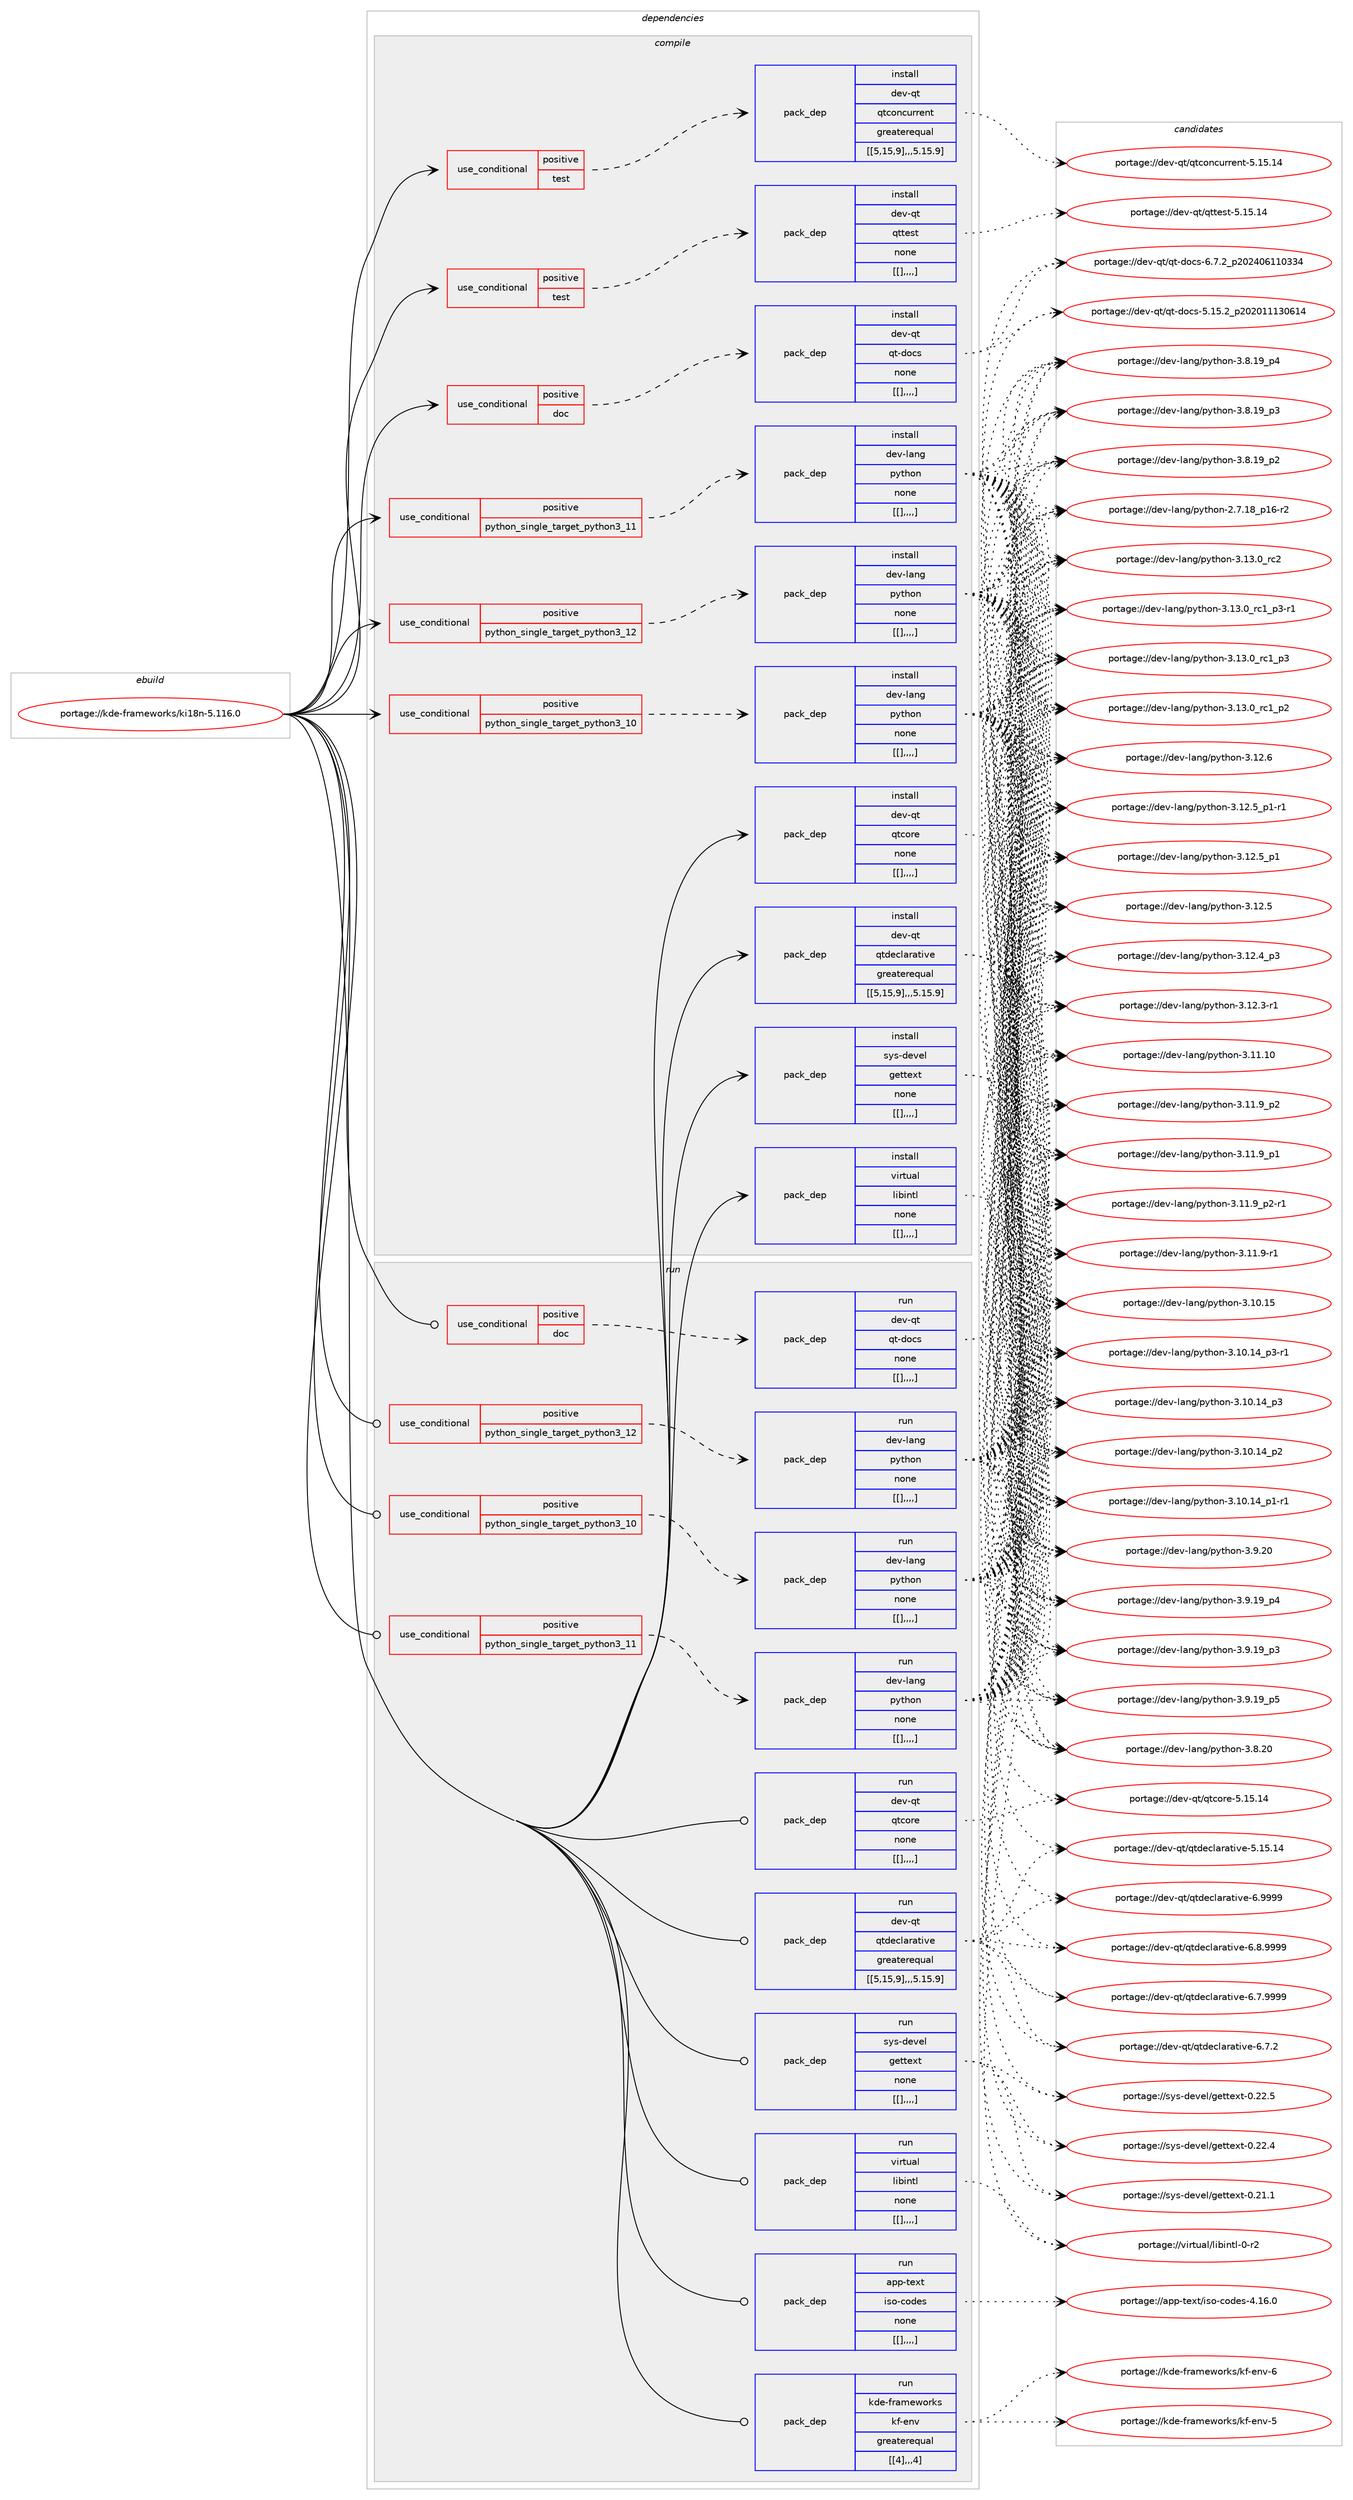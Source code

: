 digraph prolog {

# *************
# Graph options
# *************

newrank=true;
concentrate=true;
compound=true;
graph [rankdir=LR,fontname=Helvetica,fontsize=10,ranksep=1.5];#, ranksep=2.5, nodesep=0.2];
edge  [arrowhead=vee];
node  [fontname=Helvetica,fontsize=10];

# **********
# The ebuild
# **********

subgraph cluster_leftcol {
color=gray;
label=<<i>ebuild</i>>;
id [label="portage://kde-frameworks/ki18n-5.116.0", color=red, width=4, href="../kde-frameworks/ki18n-5.116.0.svg"];
}

# ****************
# The dependencies
# ****************

subgraph cluster_midcol {
color=gray;
label=<<i>dependencies</i>>;
subgraph cluster_compile {
fillcolor="#eeeeee";
style=filled;
label=<<i>compile</i>>;
subgraph cond70232 {
dependency274292 [label=<<TABLE BORDER="0" CELLBORDER="1" CELLSPACING="0" CELLPADDING="4"><TR><TD ROWSPAN="3" CELLPADDING="10">use_conditional</TD></TR><TR><TD>positive</TD></TR><TR><TD>doc</TD></TR></TABLE>>, shape=none, color=red];
subgraph pack201944 {
dependency274293 [label=<<TABLE BORDER="0" CELLBORDER="1" CELLSPACING="0" CELLPADDING="4" WIDTH="220"><TR><TD ROWSPAN="6" CELLPADDING="30">pack_dep</TD></TR><TR><TD WIDTH="110">install</TD></TR><TR><TD>dev-qt</TD></TR><TR><TD>qt-docs</TD></TR><TR><TD>none</TD></TR><TR><TD>[[],,,,]</TD></TR></TABLE>>, shape=none, color=blue];
}
dependency274292:e -> dependency274293:w [weight=20,style="dashed",arrowhead="vee"];
}
id:e -> dependency274292:w [weight=20,style="solid",arrowhead="vee"];
subgraph cond70233 {
dependency274294 [label=<<TABLE BORDER="0" CELLBORDER="1" CELLSPACING="0" CELLPADDING="4"><TR><TD ROWSPAN="3" CELLPADDING="10">use_conditional</TD></TR><TR><TD>positive</TD></TR><TR><TD>python_single_target_python3_10</TD></TR></TABLE>>, shape=none, color=red];
subgraph pack201945 {
dependency274295 [label=<<TABLE BORDER="0" CELLBORDER="1" CELLSPACING="0" CELLPADDING="4" WIDTH="220"><TR><TD ROWSPAN="6" CELLPADDING="30">pack_dep</TD></TR><TR><TD WIDTH="110">install</TD></TR><TR><TD>dev-lang</TD></TR><TR><TD>python</TD></TR><TR><TD>none</TD></TR><TR><TD>[[],,,,]</TD></TR></TABLE>>, shape=none, color=blue];
}
dependency274294:e -> dependency274295:w [weight=20,style="dashed",arrowhead="vee"];
}
id:e -> dependency274294:w [weight=20,style="solid",arrowhead="vee"];
subgraph cond70234 {
dependency274296 [label=<<TABLE BORDER="0" CELLBORDER="1" CELLSPACING="0" CELLPADDING="4"><TR><TD ROWSPAN="3" CELLPADDING="10">use_conditional</TD></TR><TR><TD>positive</TD></TR><TR><TD>python_single_target_python3_11</TD></TR></TABLE>>, shape=none, color=red];
subgraph pack201946 {
dependency274297 [label=<<TABLE BORDER="0" CELLBORDER="1" CELLSPACING="0" CELLPADDING="4" WIDTH="220"><TR><TD ROWSPAN="6" CELLPADDING="30">pack_dep</TD></TR><TR><TD WIDTH="110">install</TD></TR><TR><TD>dev-lang</TD></TR><TR><TD>python</TD></TR><TR><TD>none</TD></TR><TR><TD>[[],,,,]</TD></TR></TABLE>>, shape=none, color=blue];
}
dependency274296:e -> dependency274297:w [weight=20,style="dashed",arrowhead="vee"];
}
id:e -> dependency274296:w [weight=20,style="solid",arrowhead="vee"];
subgraph cond70235 {
dependency274298 [label=<<TABLE BORDER="0" CELLBORDER="1" CELLSPACING="0" CELLPADDING="4"><TR><TD ROWSPAN="3" CELLPADDING="10">use_conditional</TD></TR><TR><TD>positive</TD></TR><TR><TD>python_single_target_python3_12</TD></TR></TABLE>>, shape=none, color=red];
subgraph pack201947 {
dependency274299 [label=<<TABLE BORDER="0" CELLBORDER="1" CELLSPACING="0" CELLPADDING="4" WIDTH="220"><TR><TD ROWSPAN="6" CELLPADDING="30">pack_dep</TD></TR><TR><TD WIDTH="110">install</TD></TR><TR><TD>dev-lang</TD></TR><TR><TD>python</TD></TR><TR><TD>none</TD></TR><TR><TD>[[],,,,]</TD></TR></TABLE>>, shape=none, color=blue];
}
dependency274298:e -> dependency274299:w [weight=20,style="dashed",arrowhead="vee"];
}
id:e -> dependency274298:w [weight=20,style="solid",arrowhead="vee"];
subgraph cond70236 {
dependency274300 [label=<<TABLE BORDER="0" CELLBORDER="1" CELLSPACING="0" CELLPADDING="4"><TR><TD ROWSPAN="3" CELLPADDING="10">use_conditional</TD></TR><TR><TD>positive</TD></TR><TR><TD>test</TD></TR></TABLE>>, shape=none, color=red];
subgraph pack201948 {
dependency274301 [label=<<TABLE BORDER="0" CELLBORDER="1" CELLSPACING="0" CELLPADDING="4" WIDTH="220"><TR><TD ROWSPAN="6" CELLPADDING="30">pack_dep</TD></TR><TR><TD WIDTH="110">install</TD></TR><TR><TD>dev-qt</TD></TR><TR><TD>qtconcurrent</TD></TR><TR><TD>greaterequal</TD></TR><TR><TD>[[5,15,9],,,5.15.9]</TD></TR></TABLE>>, shape=none, color=blue];
}
dependency274300:e -> dependency274301:w [weight=20,style="dashed",arrowhead="vee"];
}
id:e -> dependency274300:w [weight=20,style="solid",arrowhead="vee"];
subgraph cond70237 {
dependency274302 [label=<<TABLE BORDER="0" CELLBORDER="1" CELLSPACING="0" CELLPADDING="4"><TR><TD ROWSPAN="3" CELLPADDING="10">use_conditional</TD></TR><TR><TD>positive</TD></TR><TR><TD>test</TD></TR></TABLE>>, shape=none, color=red];
subgraph pack201949 {
dependency274303 [label=<<TABLE BORDER="0" CELLBORDER="1" CELLSPACING="0" CELLPADDING="4" WIDTH="220"><TR><TD ROWSPAN="6" CELLPADDING="30">pack_dep</TD></TR><TR><TD WIDTH="110">install</TD></TR><TR><TD>dev-qt</TD></TR><TR><TD>qttest</TD></TR><TR><TD>none</TD></TR><TR><TD>[[],,,,]</TD></TR></TABLE>>, shape=none, color=blue];
}
dependency274302:e -> dependency274303:w [weight=20,style="dashed",arrowhead="vee"];
}
id:e -> dependency274302:w [weight=20,style="solid",arrowhead="vee"];
subgraph pack201950 {
dependency274304 [label=<<TABLE BORDER="0" CELLBORDER="1" CELLSPACING="0" CELLPADDING="4" WIDTH="220"><TR><TD ROWSPAN="6" CELLPADDING="30">pack_dep</TD></TR><TR><TD WIDTH="110">install</TD></TR><TR><TD>dev-qt</TD></TR><TR><TD>qtcore</TD></TR><TR><TD>none</TD></TR><TR><TD>[[],,,,]</TD></TR></TABLE>>, shape=none, color=blue];
}
id:e -> dependency274304:w [weight=20,style="solid",arrowhead="vee"];
subgraph pack201951 {
dependency274305 [label=<<TABLE BORDER="0" CELLBORDER="1" CELLSPACING="0" CELLPADDING="4" WIDTH="220"><TR><TD ROWSPAN="6" CELLPADDING="30">pack_dep</TD></TR><TR><TD WIDTH="110">install</TD></TR><TR><TD>dev-qt</TD></TR><TR><TD>qtdeclarative</TD></TR><TR><TD>greaterequal</TD></TR><TR><TD>[[5,15,9],,,5.15.9]</TD></TR></TABLE>>, shape=none, color=blue];
}
id:e -> dependency274305:w [weight=20,style="solid",arrowhead="vee"];
subgraph pack201952 {
dependency274306 [label=<<TABLE BORDER="0" CELLBORDER="1" CELLSPACING="0" CELLPADDING="4" WIDTH="220"><TR><TD ROWSPAN="6" CELLPADDING="30">pack_dep</TD></TR><TR><TD WIDTH="110">install</TD></TR><TR><TD>sys-devel</TD></TR><TR><TD>gettext</TD></TR><TR><TD>none</TD></TR><TR><TD>[[],,,,]</TD></TR></TABLE>>, shape=none, color=blue];
}
id:e -> dependency274306:w [weight=20,style="solid",arrowhead="vee"];
subgraph pack201953 {
dependency274307 [label=<<TABLE BORDER="0" CELLBORDER="1" CELLSPACING="0" CELLPADDING="4" WIDTH="220"><TR><TD ROWSPAN="6" CELLPADDING="30">pack_dep</TD></TR><TR><TD WIDTH="110">install</TD></TR><TR><TD>virtual</TD></TR><TR><TD>libintl</TD></TR><TR><TD>none</TD></TR><TR><TD>[[],,,,]</TD></TR></TABLE>>, shape=none, color=blue];
}
id:e -> dependency274307:w [weight=20,style="solid",arrowhead="vee"];
}
subgraph cluster_compileandrun {
fillcolor="#eeeeee";
style=filled;
label=<<i>compile and run</i>>;
}
subgraph cluster_run {
fillcolor="#eeeeee";
style=filled;
label=<<i>run</i>>;
subgraph cond70238 {
dependency274308 [label=<<TABLE BORDER="0" CELLBORDER="1" CELLSPACING="0" CELLPADDING="4"><TR><TD ROWSPAN="3" CELLPADDING="10">use_conditional</TD></TR><TR><TD>positive</TD></TR><TR><TD>doc</TD></TR></TABLE>>, shape=none, color=red];
subgraph pack201954 {
dependency274309 [label=<<TABLE BORDER="0" CELLBORDER="1" CELLSPACING="0" CELLPADDING="4" WIDTH="220"><TR><TD ROWSPAN="6" CELLPADDING="30">pack_dep</TD></TR><TR><TD WIDTH="110">run</TD></TR><TR><TD>dev-qt</TD></TR><TR><TD>qt-docs</TD></TR><TR><TD>none</TD></TR><TR><TD>[[],,,,]</TD></TR></TABLE>>, shape=none, color=blue];
}
dependency274308:e -> dependency274309:w [weight=20,style="dashed",arrowhead="vee"];
}
id:e -> dependency274308:w [weight=20,style="solid",arrowhead="odot"];
subgraph cond70239 {
dependency274310 [label=<<TABLE BORDER="0" CELLBORDER="1" CELLSPACING="0" CELLPADDING="4"><TR><TD ROWSPAN="3" CELLPADDING="10">use_conditional</TD></TR><TR><TD>positive</TD></TR><TR><TD>python_single_target_python3_10</TD></TR></TABLE>>, shape=none, color=red];
subgraph pack201955 {
dependency274311 [label=<<TABLE BORDER="0" CELLBORDER="1" CELLSPACING="0" CELLPADDING="4" WIDTH="220"><TR><TD ROWSPAN="6" CELLPADDING="30">pack_dep</TD></TR><TR><TD WIDTH="110">run</TD></TR><TR><TD>dev-lang</TD></TR><TR><TD>python</TD></TR><TR><TD>none</TD></TR><TR><TD>[[],,,,]</TD></TR></TABLE>>, shape=none, color=blue];
}
dependency274310:e -> dependency274311:w [weight=20,style="dashed",arrowhead="vee"];
}
id:e -> dependency274310:w [weight=20,style="solid",arrowhead="odot"];
subgraph cond70240 {
dependency274312 [label=<<TABLE BORDER="0" CELLBORDER="1" CELLSPACING="0" CELLPADDING="4"><TR><TD ROWSPAN="3" CELLPADDING="10">use_conditional</TD></TR><TR><TD>positive</TD></TR><TR><TD>python_single_target_python3_11</TD></TR></TABLE>>, shape=none, color=red];
subgraph pack201956 {
dependency274313 [label=<<TABLE BORDER="0" CELLBORDER="1" CELLSPACING="0" CELLPADDING="4" WIDTH="220"><TR><TD ROWSPAN="6" CELLPADDING="30">pack_dep</TD></TR><TR><TD WIDTH="110">run</TD></TR><TR><TD>dev-lang</TD></TR><TR><TD>python</TD></TR><TR><TD>none</TD></TR><TR><TD>[[],,,,]</TD></TR></TABLE>>, shape=none, color=blue];
}
dependency274312:e -> dependency274313:w [weight=20,style="dashed",arrowhead="vee"];
}
id:e -> dependency274312:w [weight=20,style="solid",arrowhead="odot"];
subgraph cond70241 {
dependency274314 [label=<<TABLE BORDER="0" CELLBORDER="1" CELLSPACING="0" CELLPADDING="4"><TR><TD ROWSPAN="3" CELLPADDING="10">use_conditional</TD></TR><TR><TD>positive</TD></TR><TR><TD>python_single_target_python3_12</TD></TR></TABLE>>, shape=none, color=red];
subgraph pack201957 {
dependency274315 [label=<<TABLE BORDER="0" CELLBORDER="1" CELLSPACING="0" CELLPADDING="4" WIDTH="220"><TR><TD ROWSPAN="6" CELLPADDING="30">pack_dep</TD></TR><TR><TD WIDTH="110">run</TD></TR><TR><TD>dev-lang</TD></TR><TR><TD>python</TD></TR><TR><TD>none</TD></TR><TR><TD>[[],,,,]</TD></TR></TABLE>>, shape=none, color=blue];
}
dependency274314:e -> dependency274315:w [weight=20,style="dashed",arrowhead="vee"];
}
id:e -> dependency274314:w [weight=20,style="solid",arrowhead="odot"];
subgraph pack201958 {
dependency274316 [label=<<TABLE BORDER="0" CELLBORDER="1" CELLSPACING="0" CELLPADDING="4" WIDTH="220"><TR><TD ROWSPAN="6" CELLPADDING="30">pack_dep</TD></TR><TR><TD WIDTH="110">run</TD></TR><TR><TD>app-text</TD></TR><TR><TD>iso-codes</TD></TR><TR><TD>none</TD></TR><TR><TD>[[],,,,]</TD></TR></TABLE>>, shape=none, color=blue];
}
id:e -> dependency274316:w [weight=20,style="solid",arrowhead="odot"];
subgraph pack201959 {
dependency274317 [label=<<TABLE BORDER="0" CELLBORDER="1" CELLSPACING="0" CELLPADDING="4" WIDTH="220"><TR><TD ROWSPAN="6" CELLPADDING="30">pack_dep</TD></TR><TR><TD WIDTH="110">run</TD></TR><TR><TD>dev-qt</TD></TR><TR><TD>qtcore</TD></TR><TR><TD>none</TD></TR><TR><TD>[[],,,,]</TD></TR></TABLE>>, shape=none, color=blue];
}
id:e -> dependency274317:w [weight=20,style="solid",arrowhead="odot"];
subgraph pack201960 {
dependency274318 [label=<<TABLE BORDER="0" CELLBORDER="1" CELLSPACING="0" CELLPADDING="4" WIDTH="220"><TR><TD ROWSPAN="6" CELLPADDING="30">pack_dep</TD></TR><TR><TD WIDTH="110">run</TD></TR><TR><TD>dev-qt</TD></TR><TR><TD>qtdeclarative</TD></TR><TR><TD>greaterequal</TD></TR><TR><TD>[[5,15,9],,,5.15.9]</TD></TR></TABLE>>, shape=none, color=blue];
}
id:e -> dependency274318:w [weight=20,style="solid",arrowhead="odot"];
subgraph pack201961 {
dependency274319 [label=<<TABLE BORDER="0" CELLBORDER="1" CELLSPACING="0" CELLPADDING="4" WIDTH="220"><TR><TD ROWSPAN="6" CELLPADDING="30">pack_dep</TD></TR><TR><TD WIDTH="110">run</TD></TR><TR><TD>kde-frameworks</TD></TR><TR><TD>kf-env</TD></TR><TR><TD>greaterequal</TD></TR><TR><TD>[[4],,,4]</TD></TR></TABLE>>, shape=none, color=blue];
}
id:e -> dependency274319:w [weight=20,style="solid",arrowhead="odot"];
subgraph pack201962 {
dependency274320 [label=<<TABLE BORDER="0" CELLBORDER="1" CELLSPACING="0" CELLPADDING="4" WIDTH="220"><TR><TD ROWSPAN="6" CELLPADDING="30">pack_dep</TD></TR><TR><TD WIDTH="110">run</TD></TR><TR><TD>sys-devel</TD></TR><TR><TD>gettext</TD></TR><TR><TD>none</TD></TR><TR><TD>[[],,,,]</TD></TR></TABLE>>, shape=none, color=blue];
}
id:e -> dependency274320:w [weight=20,style="solid",arrowhead="odot"];
subgraph pack201963 {
dependency274321 [label=<<TABLE BORDER="0" CELLBORDER="1" CELLSPACING="0" CELLPADDING="4" WIDTH="220"><TR><TD ROWSPAN="6" CELLPADDING="30">pack_dep</TD></TR><TR><TD WIDTH="110">run</TD></TR><TR><TD>virtual</TD></TR><TR><TD>libintl</TD></TR><TR><TD>none</TD></TR><TR><TD>[[],,,,]</TD></TR></TABLE>>, shape=none, color=blue];
}
id:e -> dependency274321:w [weight=20,style="solid",arrowhead="odot"];
}
}

# **************
# The candidates
# **************

subgraph cluster_choices {
rank=same;
color=gray;
label=<<i>candidates</i>>;

subgraph choice201944 {
color=black;
nodesep=1;
choice1001011184511311647113116451001119911545544655465095112504850524854494948515152 [label="portage://dev-qt/qt-docs-6.7.2_p202406110334", color=red, width=4,href="../dev-qt/qt-docs-6.7.2_p202406110334.svg"];
choice100101118451131164711311645100111991154553464953465095112504850484949495148544952 [label="portage://dev-qt/qt-docs-5.15.2_p202011130614", color=red, width=4,href="../dev-qt/qt-docs-5.15.2_p202011130614.svg"];
dependency274293:e -> choice1001011184511311647113116451001119911545544655465095112504850524854494948515152:w [style=dotted,weight="100"];
dependency274293:e -> choice100101118451131164711311645100111991154553464953465095112504850484949495148544952:w [style=dotted,weight="100"];
}
subgraph choice201945 {
color=black;
nodesep=1;
choice10010111845108971101034711212111610411111045514649514648951149950 [label="portage://dev-lang/python-3.13.0_rc2", color=red, width=4,href="../dev-lang/python-3.13.0_rc2.svg"];
choice1001011184510897110103471121211161041111104551464951464895114994995112514511449 [label="portage://dev-lang/python-3.13.0_rc1_p3-r1", color=red, width=4,href="../dev-lang/python-3.13.0_rc1_p3-r1.svg"];
choice100101118451089711010347112121116104111110455146495146489511499499511251 [label="portage://dev-lang/python-3.13.0_rc1_p3", color=red, width=4,href="../dev-lang/python-3.13.0_rc1_p3.svg"];
choice100101118451089711010347112121116104111110455146495146489511499499511250 [label="portage://dev-lang/python-3.13.0_rc1_p2", color=red, width=4,href="../dev-lang/python-3.13.0_rc1_p2.svg"];
choice10010111845108971101034711212111610411111045514649504654 [label="portage://dev-lang/python-3.12.6", color=red, width=4,href="../dev-lang/python-3.12.6.svg"];
choice1001011184510897110103471121211161041111104551464950465395112494511449 [label="portage://dev-lang/python-3.12.5_p1-r1", color=red, width=4,href="../dev-lang/python-3.12.5_p1-r1.svg"];
choice100101118451089711010347112121116104111110455146495046539511249 [label="portage://dev-lang/python-3.12.5_p1", color=red, width=4,href="../dev-lang/python-3.12.5_p1.svg"];
choice10010111845108971101034711212111610411111045514649504653 [label="portage://dev-lang/python-3.12.5", color=red, width=4,href="../dev-lang/python-3.12.5.svg"];
choice100101118451089711010347112121116104111110455146495046529511251 [label="portage://dev-lang/python-3.12.4_p3", color=red, width=4,href="../dev-lang/python-3.12.4_p3.svg"];
choice100101118451089711010347112121116104111110455146495046514511449 [label="portage://dev-lang/python-3.12.3-r1", color=red, width=4,href="../dev-lang/python-3.12.3-r1.svg"];
choice1001011184510897110103471121211161041111104551464949464948 [label="portage://dev-lang/python-3.11.10", color=red, width=4,href="../dev-lang/python-3.11.10.svg"];
choice1001011184510897110103471121211161041111104551464949465795112504511449 [label="portage://dev-lang/python-3.11.9_p2-r1", color=red, width=4,href="../dev-lang/python-3.11.9_p2-r1.svg"];
choice100101118451089711010347112121116104111110455146494946579511250 [label="portage://dev-lang/python-3.11.9_p2", color=red, width=4,href="../dev-lang/python-3.11.9_p2.svg"];
choice100101118451089711010347112121116104111110455146494946579511249 [label="portage://dev-lang/python-3.11.9_p1", color=red, width=4,href="../dev-lang/python-3.11.9_p1.svg"];
choice100101118451089711010347112121116104111110455146494946574511449 [label="portage://dev-lang/python-3.11.9-r1", color=red, width=4,href="../dev-lang/python-3.11.9-r1.svg"];
choice1001011184510897110103471121211161041111104551464948464953 [label="portage://dev-lang/python-3.10.15", color=red, width=4,href="../dev-lang/python-3.10.15.svg"];
choice100101118451089711010347112121116104111110455146494846495295112514511449 [label="portage://dev-lang/python-3.10.14_p3-r1", color=red, width=4,href="../dev-lang/python-3.10.14_p3-r1.svg"];
choice10010111845108971101034711212111610411111045514649484649529511251 [label="portage://dev-lang/python-3.10.14_p3", color=red, width=4,href="../dev-lang/python-3.10.14_p3.svg"];
choice10010111845108971101034711212111610411111045514649484649529511250 [label="portage://dev-lang/python-3.10.14_p2", color=red, width=4,href="../dev-lang/python-3.10.14_p2.svg"];
choice100101118451089711010347112121116104111110455146494846495295112494511449 [label="portage://dev-lang/python-3.10.14_p1-r1", color=red, width=4,href="../dev-lang/python-3.10.14_p1-r1.svg"];
choice10010111845108971101034711212111610411111045514657465048 [label="portage://dev-lang/python-3.9.20", color=red, width=4,href="../dev-lang/python-3.9.20.svg"];
choice100101118451089711010347112121116104111110455146574649579511253 [label="portage://dev-lang/python-3.9.19_p5", color=red, width=4,href="../dev-lang/python-3.9.19_p5.svg"];
choice100101118451089711010347112121116104111110455146574649579511252 [label="portage://dev-lang/python-3.9.19_p4", color=red, width=4,href="../dev-lang/python-3.9.19_p4.svg"];
choice100101118451089711010347112121116104111110455146574649579511251 [label="portage://dev-lang/python-3.9.19_p3", color=red, width=4,href="../dev-lang/python-3.9.19_p3.svg"];
choice10010111845108971101034711212111610411111045514656465048 [label="portage://dev-lang/python-3.8.20", color=red, width=4,href="../dev-lang/python-3.8.20.svg"];
choice100101118451089711010347112121116104111110455146564649579511252 [label="portage://dev-lang/python-3.8.19_p4", color=red, width=4,href="../dev-lang/python-3.8.19_p4.svg"];
choice100101118451089711010347112121116104111110455146564649579511251 [label="portage://dev-lang/python-3.8.19_p3", color=red, width=4,href="../dev-lang/python-3.8.19_p3.svg"];
choice100101118451089711010347112121116104111110455146564649579511250 [label="portage://dev-lang/python-3.8.19_p2", color=red, width=4,href="../dev-lang/python-3.8.19_p2.svg"];
choice100101118451089711010347112121116104111110455046554649569511249544511450 [label="portage://dev-lang/python-2.7.18_p16-r2", color=red, width=4,href="../dev-lang/python-2.7.18_p16-r2.svg"];
dependency274295:e -> choice10010111845108971101034711212111610411111045514649514648951149950:w [style=dotted,weight="100"];
dependency274295:e -> choice1001011184510897110103471121211161041111104551464951464895114994995112514511449:w [style=dotted,weight="100"];
dependency274295:e -> choice100101118451089711010347112121116104111110455146495146489511499499511251:w [style=dotted,weight="100"];
dependency274295:e -> choice100101118451089711010347112121116104111110455146495146489511499499511250:w [style=dotted,weight="100"];
dependency274295:e -> choice10010111845108971101034711212111610411111045514649504654:w [style=dotted,weight="100"];
dependency274295:e -> choice1001011184510897110103471121211161041111104551464950465395112494511449:w [style=dotted,weight="100"];
dependency274295:e -> choice100101118451089711010347112121116104111110455146495046539511249:w [style=dotted,weight="100"];
dependency274295:e -> choice10010111845108971101034711212111610411111045514649504653:w [style=dotted,weight="100"];
dependency274295:e -> choice100101118451089711010347112121116104111110455146495046529511251:w [style=dotted,weight="100"];
dependency274295:e -> choice100101118451089711010347112121116104111110455146495046514511449:w [style=dotted,weight="100"];
dependency274295:e -> choice1001011184510897110103471121211161041111104551464949464948:w [style=dotted,weight="100"];
dependency274295:e -> choice1001011184510897110103471121211161041111104551464949465795112504511449:w [style=dotted,weight="100"];
dependency274295:e -> choice100101118451089711010347112121116104111110455146494946579511250:w [style=dotted,weight="100"];
dependency274295:e -> choice100101118451089711010347112121116104111110455146494946579511249:w [style=dotted,weight="100"];
dependency274295:e -> choice100101118451089711010347112121116104111110455146494946574511449:w [style=dotted,weight="100"];
dependency274295:e -> choice1001011184510897110103471121211161041111104551464948464953:w [style=dotted,weight="100"];
dependency274295:e -> choice100101118451089711010347112121116104111110455146494846495295112514511449:w [style=dotted,weight="100"];
dependency274295:e -> choice10010111845108971101034711212111610411111045514649484649529511251:w [style=dotted,weight="100"];
dependency274295:e -> choice10010111845108971101034711212111610411111045514649484649529511250:w [style=dotted,weight="100"];
dependency274295:e -> choice100101118451089711010347112121116104111110455146494846495295112494511449:w [style=dotted,weight="100"];
dependency274295:e -> choice10010111845108971101034711212111610411111045514657465048:w [style=dotted,weight="100"];
dependency274295:e -> choice100101118451089711010347112121116104111110455146574649579511253:w [style=dotted,weight="100"];
dependency274295:e -> choice100101118451089711010347112121116104111110455146574649579511252:w [style=dotted,weight="100"];
dependency274295:e -> choice100101118451089711010347112121116104111110455146574649579511251:w [style=dotted,weight="100"];
dependency274295:e -> choice10010111845108971101034711212111610411111045514656465048:w [style=dotted,weight="100"];
dependency274295:e -> choice100101118451089711010347112121116104111110455146564649579511252:w [style=dotted,weight="100"];
dependency274295:e -> choice100101118451089711010347112121116104111110455146564649579511251:w [style=dotted,weight="100"];
dependency274295:e -> choice100101118451089711010347112121116104111110455146564649579511250:w [style=dotted,weight="100"];
dependency274295:e -> choice100101118451089711010347112121116104111110455046554649569511249544511450:w [style=dotted,weight="100"];
}
subgraph choice201946 {
color=black;
nodesep=1;
choice10010111845108971101034711212111610411111045514649514648951149950 [label="portage://dev-lang/python-3.13.0_rc2", color=red, width=4,href="../dev-lang/python-3.13.0_rc2.svg"];
choice1001011184510897110103471121211161041111104551464951464895114994995112514511449 [label="portage://dev-lang/python-3.13.0_rc1_p3-r1", color=red, width=4,href="../dev-lang/python-3.13.0_rc1_p3-r1.svg"];
choice100101118451089711010347112121116104111110455146495146489511499499511251 [label="portage://dev-lang/python-3.13.0_rc1_p3", color=red, width=4,href="../dev-lang/python-3.13.0_rc1_p3.svg"];
choice100101118451089711010347112121116104111110455146495146489511499499511250 [label="portage://dev-lang/python-3.13.0_rc1_p2", color=red, width=4,href="../dev-lang/python-3.13.0_rc1_p2.svg"];
choice10010111845108971101034711212111610411111045514649504654 [label="portage://dev-lang/python-3.12.6", color=red, width=4,href="../dev-lang/python-3.12.6.svg"];
choice1001011184510897110103471121211161041111104551464950465395112494511449 [label="portage://dev-lang/python-3.12.5_p1-r1", color=red, width=4,href="../dev-lang/python-3.12.5_p1-r1.svg"];
choice100101118451089711010347112121116104111110455146495046539511249 [label="portage://dev-lang/python-3.12.5_p1", color=red, width=4,href="../dev-lang/python-3.12.5_p1.svg"];
choice10010111845108971101034711212111610411111045514649504653 [label="portage://dev-lang/python-3.12.5", color=red, width=4,href="../dev-lang/python-3.12.5.svg"];
choice100101118451089711010347112121116104111110455146495046529511251 [label="portage://dev-lang/python-3.12.4_p3", color=red, width=4,href="../dev-lang/python-3.12.4_p3.svg"];
choice100101118451089711010347112121116104111110455146495046514511449 [label="portage://dev-lang/python-3.12.3-r1", color=red, width=4,href="../dev-lang/python-3.12.3-r1.svg"];
choice1001011184510897110103471121211161041111104551464949464948 [label="portage://dev-lang/python-3.11.10", color=red, width=4,href="../dev-lang/python-3.11.10.svg"];
choice1001011184510897110103471121211161041111104551464949465795112504511449 [label="portage://dev-lang/python-3.11.9_p2-r1", color=red, width=4,href="../dev-lang/python-3.11.9_p2-r1.svg"];
choice100101118451089711010347112121116104111110455146494946579511250 [label="portage://dev-lang/python-3.11.9_p2", color=red, width=4,href="../dev-lang/python-3.11.9_p2.svg"];
choice100101118451089711010347112121116104111110455146494946579511249 [label="portage://dev-lang/python-3.11.9_p1", color=red, width=4,href="../dev-lang/python-3.11.9_p1.svg"];
choice100101118451089711010347112121116104111110455146494946574511449 [label="portage://dev-lang/python-3.11.9-r1", color=red, width=4,href="../dev-lang/python-3.11.9-r1.svg"];
choice1001011184510897110103471121211161041111104551464948464953 [label="portage://dev-lang/python-3.10.15", color=red, width=4,href="../dev-lang/python-3.10.15.svg"];
choice100101118451089711010347112121116104111110455146494846495295112514511449 [label="portage://dev-lang/python-3.10.14_p3-r1", color=red, width=4,href="../dev-lang/python-3.10.14_p3-r1.svg"];
choice10010111845108971101034711212111610411111045514649484649529511251 [label="portage://dev-lang/python-3.10.14_p3", color=red, width=4,href="../dev-lang/python-3.10.14_p3.svg"];
choice10010111845108971101034711212111610411111045514649484649529511250 [label="portage://dev-lang/python-3.10.14_p2", color=red, width=4,href="../dev-lang/python-3.10.14_p2.svg"];
choice100101118451089711010347112121116104111110455146494846495295112494511449 [label="portage://dev-lang/python-3.10.14_p1-r1", color=red, width=4,href="../dev-lang/python-3.10.14_p1-r1.svg"];
choice10010111845108971101034711212111610411111045514657465048 [label="portage://dev-lang/python-3.9.20", color=red, width=4,href="../dev-lang/python-3.9.20.svg"];
choice100101118451089711010347112121116104111110455146574649579511253 [label="portage://dev-lang/python-3.9.19_p5", color=red, width=4,href="../dev-lang/python-3.9.19_p5.svg"];
choice100101118451089711010347112121116104111110455146574649579511252 [label="portage://dev-lang/python-3.9.19_p4", color=red, width=4,href="../dev-lang/python-3.9.19_p4.svg"];
choice100101118451089711010347112121116104111110455146574649579511251 [label="portage://dev-lang/python-3.9.19_p3", color=red, width=4,href="../dev-lang/python-3.9.19_p3.svg"];
choice10010111845108971101034711212111610411111045514656465048 [label="portage://dev-lang/python-3.8.20", color=red, width=4,href="../dev-lang/python-3.8.20.svg"];
choice100101118451089711010347112121116104111110455146564649579511252 [label="portage://dev-lang/python-3.8.19_p4", color=red, width=4,href="../dev-lang/python-3.8.19_p4.svg"];
choice100101118451089711010347112121116104111110455146564649579511251 [label="portage://dev-lang/python-3.8.19_p3", color=red, width=4,href="../dev-lang/python-3.8.19_p3.svg"];
choice100101118451089711010347112121116104111110455146564649579511250 [label="portage://dev-lang/python-3.8.19_p2", color=red, width=4,href="../dev-lang/python-3.8.19_p2.svg"];
choice100101118451089711010347112121116104111110455046554649569511249544511450 [label="portage://dev-lang/python-2.7.18_p16-r2", color=red, width=4,href="../dev-lang/python-2.7.18_p16-r2.svg"];
dependency274297:e -> choice10010111845108971101034711212111610411111045514649514648951149950:w [style=dotted,weight="100"];
dependency274297:e -> choice1001011184510897110103471121211161041111104551464951464895114994995112514511449:w [style=dotted,weight="100"];
dependency274297:e -> choice100101118451089711010347112121116104111110455146495146489511499499511251:w [style=dotted,weight="100"];
dependency274297:e -> choice100101118451089711010347112121116104111110455146495146489511499499511250:w [style=dotted,weight="100"];
dependency274297:e -> choice10010111845108971101034711212111610411111045514649504654:w [style=dotted,weight="100"];
dependency274297:e -> choice1001011184510897110103471121211161041111104551464950465395112494511449:w [style=dotted,weight="100"];
dependency274297:e -> choice100101118451089711010347112121116104111110455146495046539511249:w [style=dotted,weight="100"];
dependency274297:e -> choice10010111845108971101034711212111610411111045514649504653:w [style=dotted,weight="100"];
dependency274297:e -> choice100101118451089711010347112121116104111110455146495046529511251:w [style=dotted,weight="100"];
dependency274297:e -> choice100101118451089711010347112121116104111110455146495046514511449:w [style=dotted,weight="100"];
dependency274297:e -> choice1001011184510897110103471121211161041111104551464949464948:w [style=dotted,weight="100"];
dependency274297:e -> choice1001011184510897110103471121211161041111104551464949465795112504511449:w [style=dotted,weight="100"];
dependency274297:e -> choice100101118451089711010347112121116104111110455146494946579511250:w [style=dotted,weight="100"];
dependency274297:e -> choice100101118451089711010347112121116104111110455146494946579511249:w [style=dotted,weight="100"];
dependency274297:e -> choice100101118451089711010347112121116104111110455146494946574511449:w [style=dotted,weight="100"];
dependency274297:e -> choice1001011184510897110103471121211161041111104551464948464953:w [style=dotted,weight="100"];
dependency274297:e -> choice100101118451089711010347112121116104111110455146494846495295112514511449:w [style=dotted,weight="100"];
dependency274297:e -> choice10010111845108971101034711212111610411111045514649484649529511251:w [style=dotted,weight="100"];
dependency274297:e -> choice10010111845108971101034711212111610411111045514649484649529511250:w [style=dotted,weight="100"];
dependency274297:e -> choice100101118451089711010347112121116104111110455146494846495295112494511449:w [style=dotted,weight="100"];
dependency274297:e -> choice10010111845108971101034711212111610411111045514657465048:w [style=dotted,weight="100"];
dependency274297:e -> choice100101118451089711010347112121116104111110455146574649579511253:w [style=dotted,weight="100"];
dependency274297:e -> choice100101118451089711010347112121116104111110455146574649579511252:w [style=dotted,weight="100"];
dependency274297:e -> choice100101118451089711010347112121116104111110455146574649579511251:w [style=dotted,weight="100"];
dependency274297:e -> choice10010111845108971101034711212111610411111045514656465048:w [style=dotted,weight="100"];
dependency274297:e -> choice100101118451089711010347112121116104111110455146564649579511252:w [style=dotted,weight="100"];
dependency274297:e -> choice100101118451089711010347112121116104111110455146564649579511251:w [style=dotted,weight="100"];
dependency274297:e -> choice100101118451089711010347112121116104111110455146564649579511250:w [style=dotted,weight="100"];
dependency274297:e -> choice100101118451089711010347112121116104111110455046554649569511249544511450:w [style=dotted,weight="100"];
}
subgraph choice201947 {
color=black;
nodesep=1;
choice10010111845108971101034711212111610411111045514649514648951149950 [label="portage://dev-lang/python-3.13.0_rc2", color=red, width=4,href="../dev-lang/python-3.13.0_rc2.svg"];
choice1001011184510897110103471121211161041111104551464951464895114994995112514511449 [label="portage://dev-lang/python-3.13.0_rc1_p3-r1", color=red, width=4,href="../dev-lang/python-3.13.0_rc1_p3-r1.svg"];
choice100101118451089711010347112121116104111110455146495146489511499499511251 [label="portage://dev-lang/python-3.13.0_rc1_p3", color=red, width=4,href="../dev-lang/python-3.13.0_rc1_p3.svg"];
choice100101118451089711010347112121116104111110455146495146489511499499511250 [label="portage://dev-lang/python-3.13.0_rc1_p2", color=red, width=4,href="../dev-lang/python-3.13.0_rc1_p2.svg"];
choice10010111845108971101034711212111610411111045514649504654 [label="portage://dev-lang/python-3.12.6", color=red, width=4,href="../dev-lang/python-3.12.6.svg"];
choice1001011184510897110103471121211161041111104551464950465395112494511449 [label="portage://dev-lang/python-3.12.5_p1-r1", color=red, width=4,href="../dev-lang/python-3.12.5_p1-r1.svg"];
choice100101118451089711010347112121116104111110455146495046539511249 [label="portage://dev-lang/python-3.12.5_p1", color=red, width=4,href="../dev-lang/python-3.12.5_p1.svg"];
choice10010111845108971101034711212111610411111045514649504653 [label="portage://dev-lang/python-3.12.5", color=red, width=4,href="../dev-lang/python-3.12.5.svg"];
choice100101118451089711010347112121116104111110455146495046529511251 [label="portage://dev-lang/python-3.12.4_p3", color=red, width=4,href="../dev-lang/python-3.12.4_p3.svg"];
choice100101118451089711010347112121116104111110455146495046514511449 [label="portage://dev-lang/python-3.12.3-r1", color=red, width=4,href="../dev-lang/python-3.12.3-r1.svg"];
choice1001011184510897110103471121211161041111104551464949464948 [label="portage://dev-lang/python-3.11.10", color=red, width=4,href="../dev-lang/python-3.11.10.svg"];
choice1001011184510897110103471121211161041111104551464949465795112504511449 [label="portage://dev-lang/python-3.11.9_p2-r1", color=red, width=4,href="../dev-lang/python-3.11.9_p2-r1.svg"];
choice100101118451089711010347112121116104111110455146494946579511250 [label="portage://dev-lang/python-3.11.9_p2", color=red, width=4,href="../dev-lang/python-3.11.9_p2.svg"];
choice100101118451089711010347112121116104111110455146494946579511249 [label="portage://dev-lang/python-3.11.9_p1", color=red, width=4,href="../dev-lang/python-3.11.9_p1.svg"];
choice100101118451089711010347112121116104111110455146494946574511449 [label="portage://dev-lang/python-3.11.9-r1", color=red, width=4,href="../dev-lang/python-3.11.9-r1.svg"];
choice1001011184510897110103471121211161041111104551464948464953 [label="portage://dev-lang/python-3.10.15", color=red, width=4,href="../dev-lang/python-3.10.15.svg"];
choice100101118451089711010347112121116104111110455146494846495295112514511449 [label="portage://dev-lang/python-3.10.14_p3-r1", color=red, width=4,href="../dev-lang/python-3.10.14_p3-r1.svg"];
choice10010111845108971101034711212111610411111045514649484649529511251 [label="portage://dev-lang/python-3.10.14_p3", color=red, width=4,href="../dev-lang/python-3.10.14_p3.svg"];
choice10010111845108971101034711212111610411111045514649484649529511250 [label="portage://dev-lang/python-3.10.14_p2", color=red, width=4,href="../dev-lang/python-3.10.14_p2.svg"];
choice100101118451089711010347112121116104111110455146494846495295112494511449 [label="portage://dev-lang/python-3.10.14_p1-r1", color=red, width=4,href="../dev-lang/python-3.10.14_p1-r1.svg"];
choice10010111845108971101034711212111610411111045514657465048 [label="portage://dev-lang/python-3.9.20", color=red, width=4,href="../dev-lang/python-3.9.20.svg"];
choice100101118451089711010347112121116104111110455146574649579511253 [label="portage://dev-lang/python-3.9.19_p5", color=red, width=4,href="../dev-lang/python-3.9.19_p5.svg"];
choice100101118451089711010347112121116104111110455146574649579511252 [label="portage://dev-lang/python-3.9.19_p4", color=red, width=4,href="../dev-lang/python-3.9.19_p4.svg"];
choice100101118451089711010347112121116104111110455146574649579511251 [label="portage://dev-lang/python-3.9.19_p3", color=red, width=4,href="../dev-lang/python-3.9.19_p3.svg"];
choice10010111845108971101034711212111610411111045514656465048 [label="portage://dev-lang/python-3.8.20", color=red, width=4,href="../dev-lang/python-3.8.20.svg"];
choice100101118451089711010347112121116104111110455146564649579511252 [label="portage://dev-lang/python-3.8.19_p4", color=red, width=4,href="../dev-lang/python-3.8.19_p4.svg"];
choice100101118451089711010347112121116104111110455146564649579511251 [label="portage://dev-lang/python-3.8.19_p3", color=red, width=4,href="../dev-lang/python-3.8.19_p3.svg"];
choice100101118451089711010347112121116104111110455146564649579511250 [label="portage://dev-lang/python-3.8.19_p2", color=red, width=4,href="../dev-lang/python-3.8.19_p2.svg"];
choice100101118451089711010347112121116104111110455046554649569511249544511450 [label="portage://dev-lang/python-2.7.18_p16-r2", color=red, width=4,href="../dev-lang/python-2.7.18_p16-r2.svg"];
dependency274299:e -> choice10010111845108971101034711212111610411111045514649514648951149950:w [style=dotted,weight="100"];
dependency274299:e -> choice1001011184510897110103471121211161041111104551464951464895114994995112514511449:w [style=dotted,weight="100"];
dependency274299:e -> choice100101118451089711010347112121116104111110455146495146489511499499511251:w [style=dotted,weight="100"];
dependency274299:e -> choice100101118451089711010347112121116104111110455146495146489511499499511250:w [style=dotted,weight="100"];
dependency274299:e -> choice10010111845108971101034711212111610411111045514649504654:w [style=dotted,weight="100"];
dependency274299:e -> choice1001011184510897110103471121211161041111104551464950465395112494511449:w [style=dotted,weight="100"];
dependency274299:e -> choice100101118451089711010347112121116104111110455146495046539511249:w [style=dotted,weight="100"];
dependency274299:e -> choice10010111845108971101034711212111610411111045514649504653:w [style=dotted,weight="100"];
dependency274299:e -> choice100101118451089711010347112121116104111110455146495046529511251:w [style=dotted,weight="100"];
dependency274299:e -> choice100101118451089711010347112121116104111110455146495046514511449:w [style=dotted,weight="100"];
dependency274299:e -> choice1001011184510897110103471121211161041111104551464949464948:w [style=dotted,weight="100"];
dependency274299:e -> choice1001011184510897110103471121211161041111104551464949465795112504511449:w [style=dotted,weight="100"];
dependency274299:e -> choice100101118451089711010347112121116104111110455146494946579511250:w [style=dotted,weight="100"];
dependency274299:e -> choice100101118451089711010347112121116104111110455146494946579511249:w [style=dotted,weight="100"];
dependency274299:e -> choice100101118451089711010347112121116104111110455146494946574511449:w [style=dotted,weight="100"];
dependency274299:e -> choice1001011184510897110103471121211161041111104551464948464953:w [style=dotted,weight="100"];
dependency274299:e -> choice100101118451089711010347112121116104111110455146494846495295112514511449:w [style=dotted,weight="100"];
dependency274299:e -> choice10010111845108971101034711212111610411111045514649484649529511251:w [style=dotted,weight="100"];
dependency274299:e -> choice10010111845108971101034711212111610411111045514649484649529511250:w [style=dotted,weight="100"];
dependency274299:e -> choice100101118451089711010347112121116104111110455146494846495295112494511449:w [style=dotted,weight="100"];
dependency274299:e -> choice10010111845108971101034711212111610411111045514657465048:w [style=dotted,weight="100"];
dependency274299:e -> choice100101118451089711010347112121116104111110455146574649579511253:w [style=dotted,weight="100"];
dependency274299:e -> choice100101118451089711010347112121116104111110455146574649579511252:w [style=dotted,weight="100"];
dependency274299:e -> choice100101118451089711010347112121116104111110455146574649579511251:w [style=dotted,weight="100"];
dependency274299:e -> choice10010111845108971101034711212111610411111045514656465048:w [style=dotted,weight="100"];
dependency274299:e -> choice100101118451089711010347112121116104111110455146564649579511252:w [style=dotted,weight="100"];
dependency274299:e -> choice100101118451089711010347112121116104111110455146564649579511251:w [style=dotted,weight="100"];
dependency274299:e -> choice100101118451089711010347112121116104111110455146564649579511250:w [style=dotted,weight="100"];
dependency274299:e -> choice100101118451089711010347112121116104111110455046554649569511249544511450:w [style=dotted,weight="100"];
}
subgraph choice201948 {
color=black;
nodesep=1;
choice100101118451131164711311699111110991171141141011101164553464953464952 [label="portage://dev-qt/qtconcurrent-5.15.14", color=red, width=4,href="../dev-qt/qtconcurrent-5.15.14.svg"];
dependency274301:e -> choice100101118451131164711311699111110991171141141011101164553464953464952:w [style=dotted,weight="100"];
}
subgraph choice201949 {
color=black;
nodesep=1;
choice10010111845113116471131161161011151164553464953464952 [label="portage://dev-qt/qttest-5.15.14", color=red, width=4,href="../dev-qt/qttest-5.15.14.svg"];
dependency274303:e -> choice10010111845113116471131161161011151164553464953464952:w [style=dotted,weight="100"];
}
subgraph choice201950 {
color=black;
nodesep=1;
choice1001011184511311647113116991111141014553464953464952 [label="portage://dev-qt/qtcore-5.15.14", color=red, width=4,href="../dev-qt/qtcore-5.15.14.svg"];
dependency274304:e -> choice1001011184511311647113116991111141014553464953464952:w [style=dotted,weight="100"];
}
subgraph choice201951 {
color=black;
nodesep=1;
choice100101118451131164711311610010199108971149711610511810145544657575757 [label="portage://dev-qt/qtdeclarative-6.9999", color=red, width=4,href="../dev-qt/qtdeclarative-6.9999.svg"];
choice1001011184511311647113116100101991089711497116105118101455446564657575757 [label="portage://dev-qt/qtdeclarative-6.8.9999", color=red, width=4,href="../dev-qt/qtdeclarative-6.8.9999.svg"];
choice1001011184511311647113116100101991089711497116105118101455446554657575757 [label="portage://dev-qt/qtdeclarative-6.7.9999", color=red, width=4,href="../dev-qt/qtdeclarative-6.7.9999.svg"];
choice1001011184511311647113116100101991089711497116105118101455446554650 [label="portage://dev-qt/qtdeclarative-6.7.2", color=red, width=4,href="../dev-qt/qtdeclarative-6.7.2.svg"];
choice10010111845113116471131161001019910897114971161051181014553464953464952 [label="portage://dev-qt/qtdeclarative-5.15.14", color=red, width=4,href="../dev-qt/qtdeclarative-5.15.14.svg"];
dependency274305:e -> choice100101118451131164711311610010199108971149711610511810145544657575757:w [style=dotted,weight="100"];
dependency274305:e -> choice1001011184511311647113116100101991089711497116105118101455446564657575757:w [style=dotted,weight="100"];
dependency274305:e -> choice1001011184511311647113116100101991089711497116105118101455446554657575757:w [style=dotted,weight="100"];
dependency274305:e -> choice1001011184511311647113116100101991089711497116105118101455446554650:w [style=dotted,weight="100"];
dependency274305:e -> choice10010111845113116471131161001019910897114971161051181014553464953464952:w [style=dotted,weight="100"];
}
subgraph choice201952 {
color=black;
nodesep=1;
choice115121115451001011181011084710310111611610112011645484650504653 [label="portage://sys-devel/gettext-0.22.5", color=red, width=4,href="../sys-devel/gettext-0.22.5.svg"];
choice115121115451001011181011084710310111611610112011645484650504652 [label="portage://sys-devel/gettext-0.22.4", color=red, width=4,href="../sys-devel/gettext-0.22.4.svg"];
choice115121115451001011181011084710310111611610112011645484650494649 [label="portage://sys-devel/gettext-0.21.1", color=red, width=4,href="../sys-devel/gettext-0.21.1.svg"];
dependency274306:e -> choice115121115451001011181011084710310111611610112011645484650504653:w [style=dotted,weight="100"];
dependency274306:e -> choice115121115451001011181011084710310111611610112011645484650504652:w [style=dotted,weight="100"];
dependency274306:e -> choice115121115451001011181011084710310111611610112011645484650494649:w [style=dotted,weight="100"];
}
subgraph choice201953 {
color=black;
nodesep=1;
choice11810511411611797108471081059810511011610845484511450 [label="portage://virtual/libintl-0-r2", color=red, width=4,href="../virtual/libintl-0-r2.svg"];
dependency274307:e -> choice11810511411611797108471081059810511011610845484511450:w [style=dotted,weight="100"];
}
subgraph choice201954 {
color=black;
nodesep=1;
choice1001011184511311647113116451001119911545544655465095112504850524854494948515152 [label="portage://dev-qt/qt-docs-6.7.2_p202406110334", color=red, width=4,href="../dev-qt/qt-docs-6.7.2_p202406110334.svg"];
choice100101118451131164711311645100111991154553464953465095112504850484949495148544952 [label="portage://dev-qt/qt-docs-5.15.2_p202011130614", color=red, width=4,href="../dev-qt/qt-docs-5.15.2_p202011130614.svg"];
dependency274309:e -> choice1001011184511311647113116451001119911545544655465095112504850524854494948515152:w [style=dotted,weight="100"];
dependency274309:e -> choice100101118451131164711311645100111991154553464953465095112504850484949495148544952:w [style=dotted,weight="100"];
}
subgraph choice201955 {
color=black;
nodesep=1;
choice10010111845108971101034711212111610411111045514649514648951149950 [label="portage://dev-lang/python-3.13.0_rc2", color=red, width=4,href="../dev-lang/python-3.13.0_rc2.svg"];
choice1001011184510897110103471121211161041111104551464951464895114994995112514511449 [label="portage://dev-lang/python-3.13.0_rc1_p3-r1", color=red, width=4,href="../dev-lang/python-3.13.0_rc1_p3-r1.svg"];
choice100101118451089711010347112121116104111110455146495146489511499499511251 [label="portage://dev-lang/python-3.13.0_rc1_p3", color=red, width=4,href="../dev-lang/python-3.13.0_rc1_p3.svg"];
choice100101118451089711010347112121116104111110455146495146489511499499511250 [label="portage://dev-lang/python-3.13.0_rc1_p2", color=red, width=4,href="../dev-lang/python-3.13.0_rc1_p2.svg"];
choice10010111845108971101034711212111610411111045514649504654 [label="portage://dev-lang/python-3.12.6", color=red, width=4,href="../dev-lang/python-3.12.6.svg"];
choice1001011184510897110103471121211161041111104551464950465395112494511449 [label="portage://dev-lang/python-3.12.5_p1-r1", color=red, width=4,href="../dev-lang/python-3.12.5_p1-r1.svg"];
choice100101118451089711010347112121116104111110455146495046539511249 [label="portage://dev-lang/python-3.12.5_p1", color=red, width=4,href="../dev-lang/python-3.12.5_p1.svg"];
choice10010111845108971101034711212111610411111045514649504653 [label="portage://dev-lang/python-3.12.5", color=red, width=4,href="../dev-lang/python-3.12.5.svg"];
choice100101118451089711010347112121116104111110455146495046529511251 [label="portage://dev-lang/python-3.12.4_p3", color=red, width=4,href="../dev-lang/python-3.12.4_p3.svg"];
choice100101118451089711010347112121116104111110455146495046514511449 [label="portage://dev-lang/python-3.12.3-r1", color=red, width=4,href="../dev-lang/python-3.12.3-r1.svg"];
choice1001011184510897110103471121211161041111104551464949464948 [label="portage://dev-lang/python-3.11.10", color=red, width=4,href="../dev-lang/python-3.11.10.svg"];
choice1001011184510897110103471121211161041111104551464949465795112504511449 [label="portage://dev-lang/python-3.11.9_p2-r1", color=red, width=4,href="../dev-lang/python-3.11.9_p2-r1.svg"];
choice100101118451089711010347112121116104111110455146494946579511250 [label="portage://dev-lang/python-3.11.9_p2", color=red, width=4,href="../dev-lang/python-3.11.9_p2.svg"];
choice100101118451089711010347112121116104111110455146494946579511249 [label="portage://dev-lang/python-3.11.9_p1", color=red, width=4,href="../dev-lang/python-3.11.9_p1.svg"];
choice100101118451089711010347112121116104111110455146494946574511449 [label="portage://dev-lang/python-3.11.9-r1", color=red, width=4,href="../dev-lang/python-3.11.9-r1.svg"];
choice1001011184510897110103471121211161041111104551464948464953 [label="portage://dev-lang/python-3.10.15", color=red, width=4,href="../dev-lang/python-3.10.15.svg"];
choice100101118451089711010347112121116104111110455146494846495295112514511449 [label="portage://dev-lang/python-3.10.14_p3-r1", color=red, width=4,href="../dev-lang/python-3.10.14_p3-r1.svg"];
choice10010111845108971101034711212111610411111045514649484649529511251 [label="portage://dev-lang/python-3.10.14_p3", color=red, width=4,href="../dev-lang/python-3.10.14_p3.svg"];
choice10010111845108971101034711212111610411111045514649484649529511250 [label="portage://dev-lang/python-3.10.14_p2", color=red, width=4,href="../dev-lang/python-3.10.14_p2.svg"];
choice100101118451089711010347112121116104111110455146494846495295112494511449 [label="portage://dev-lang/python-3.10.14_p1-r1", color=red, width=4,href="../dev-lang/python-3.10.14_p1-r1.svg"];
choice10010111845108971101034711212111610411111045514657465048 [label="portage://dev-lang/python-3.9.20", color=red, width=4,href="../dev-lang/python-3.9.20.svg"];
choice100101118451089711010347112121116104111110455146574649579511253 [label="portage://dev-lang/python-3.9.19_p5", color=red, width=4,href="../dev-lang/python-3.9.19_p5.svg"];
choice100101118451089711010347112121116104111110455146574649579511252 [label="portage://dev-lang/python-3.9.19_p4", color=red, width=4,href="../dev-lang/python-3.9.19_p4.svg"];
choice100101118451089711010347112121116104111110455146574649579511251 [label="portage://dev-lang/python-3.9.19_p3", color=red, width=4,href="../dev-lang/python-3.9.19_p3.svg"];
choice10010111845108971101034711212111610411111045514656465048 [label="portage://dev-lang/python-3.8.20", color=red, width=4,href="../dev-lang/python-3.8.20.svg"];
choice100101118451089711010347112121116104111110455146564649579511252 [label="portage://dev-lang/python-3.8.19_p4", color=red, width=4,href="../dev-lang/python-3.8.19_p4.svg"];
choice100101118451089711010347112121116104111110455146564649579511251 [label="portage://dev-lang/python-3.8.19_p3", color=red, width=4,href="../dev-lang/python-3.8.19_p3.svg"];
choice100101118451089711010347112121116104111110455146564649579511250 [label="portage://dev-lang/python-3.8.19_p2", color=red, width=4,href="../dev-lang/python-3.8.19_p2.svg"];
choice100101118451089711010347112121116104111110455046554649569511249544511450 [label="portage://dev-lang/python-2.7.18_p16-r2", color=red, width=4,href="../dev-lang/python-2.7.18_p16-r2.svg"];
dependency274311:e -> choice10010111845108971101034711212111610411111045514649514648951149950:w [style=dotted,weight="100"];
dependency274311:e -> choice1001011184510897110103471121211161041111104551464951464895114994995112514511449:w [style=dotted,weight="100"];
dependency274311:e -> choice100101118451089711010347112121116104111110455146495146489511499499511251:w [style=dotted,weight="100"];
dependency274311:e -> choice100101118451089711010347112121116104111110455146495146489511499499511250:w [style=dotted,weight="100"];
dependency274311:e -> choice10010111845108971101034711212111610411111045514649504654:w [style=dotted,weight="100"];
dependency274311:e -> choice1001011184510897110103471121211161041111104551464950465395112494511449:w [style=dotted,weight="100"];
dependency274311:e -> choice100101118451089711010347112121116104111110455146495046539511249:w [style=dotted,weight="100"];
dependency274311:e -> choice10010111845108971101034711212111610411111045514649504653:w [style=dotted,weight="100"];
dependency274311:e -> choice100101118451089711010347112121116104111110455146495046529511251:w [style=dotted,weight="100"];
dependency274311:e -> choice100101118451089711010347112121116104111110455146495046514511449:w [style=dotted,weight="100"];
dependency274311:e -> choice1001011184510897110103471121211161041111104551464949464948:w [style=dotted,weight="100"];
dependency274311:e -> choice1001011184510897110103471121211161041111104551464949465795112504511449:w [style=dotted,weight="100"];
dependency274311:e -> choice100101118451089711010347112121116104111110455146494946579511250:w [style=dotted,weight="100"];
dependency274311:e -> choice100101118451089711010347112121116104111110455146494946579511249:w [style=dotted,weight="100"];
dependency274311:e -> choice100101118451089711010347112121116104111110455146494946574511449:w [style=dotted,weight="100"];
dependency274311:e -> choice1001011184510897110103471121211161041111104551464948464953:w [style=dotted,weight="100"];
dependency274311:e -> choice100101118451089711010347112121116104111110455146494846495295112514511449:w [style=dotted,weight="100"];
dependency274311:e -> choice10010111845108971101034711212111610411111045514649484649529511251:w [style=dotted,weight="100"];
dependency274311:e -> choice10010111845108971101034711212111610411111045514649484649529511250:w [style=dotted,weight="100"];
dependency274311:e -> choice100101118451089711010347112121116104111110455146494846495295112494511449:w [style=dotted,weight="100"];
dependency274311:e -> choice10010111845108971101034711212111610411111045514657465048:w [style=dotted,weight="100"];
dependency274311:e -> choice100101118451089711010347112121116104111110455146574649579511253:w [style=dotted,weight="100"];
dependency274311:e -> choice100101118451089711010347112121116104111110455146574649579511252:w [style=dotted,weight="100"];
dependency274311:e -> choice100101118451089711010347112121116104111110455146574649579511251:w [style=dotted,weight="100"];
dependency274311:e -> choice10010111845108971101034711212111610411111045514656465048:w [style=dotted,weight="100"];
dependency274311:e -> choice100101118451089711010347112121116104111110455146564649579511252:w [style=dotted,weight="100"];
dependency274311:e -> choice100101118451089711010347112121116104111110455146564649579511251:w [style=dotted,weight="100"];
dependency274311:e -> choice100101118451089711010347112121116104111110455146564649579511250:w [style=dotted,weight="100"];
dependency274311:e -> choice100101118451089711010347112121116104111110455046554649569511249544511450:w [style=dotted,weight="100"];
}
subgraph choice201956 {
color=black;
nodesep=1;
choice10010111845108971101034711212111610411111045514649514648951149950 [label="portage://dev-lang/python-3.13.0_rc2", color=red, width=4,href="../dev-lang/python-3.13.0_rc2.svg"];
choice1001011184510897110103471121211161041111104551464951464895114994995112514511449 [label="portage://dev-lang/python-3.13.0_rc1_p3-r1", color=red, width=4,href="../dev-lang/python-3.13.0_rc1_p3-r1.svg"];
choice100101118451089711010347112121116104111110455146495146489511499499511251 [label="portage://dev-lang/python-3.13.0_rc1_p3", color=red, width=4,href="../dev-lang/python-3.13.0_rc1_p3.svg"];
choice100101118451089711010347112121116104111110455146495146489511499499511250 [label="portage://dev-lang/python-3.13.0_rc1_p2", color=red, width=4,href="../dev-lang/python-3.13.0_rc1_p2.svg"];
choice10010111845108971101034711212111610411111045514649504654 [label="portage://dev-lang/python-3.12.6", color=red, width=4,href="../dev-lang/python-3.12.6.svg"];
choice1001011184510897110103471121211161041111104551464950465395112494511449 [label="portage://dev-lang/python-3.12.5_p1-r1", color=red, width=4,href="../dev-lang/python-3.12.5_p1-r1.svg"];
choice100101118451089711010347112121116104111110455146495046539511249 [label="portage://dev-lang/python-3.12.5_p1", color=red, width=4,href="../dev-lang/python-3.12.5_p1.svg"];
choice10010111845108971101034711212111610411111045514649504653 [label="portage://dev-lang/python-3.12.5", color=red, width=4,href="../dev-lang/python-3.12.5.svg"];
choice100101118451089711010347112121116104111110455146495046529511251 [label="portage://dev-lang/python-3.12.4_p3", color=red, width=4,href="../dev-lang/python-3.12.4_p3.svg"];
choice100101118451089711010347112121116104111110455146495046514511449 [label="portage://dev-lang/python-3.12.3-r1", color=red, width=4,href="../dev-lang/python-3.12.3-r1.svg"];
choice1001011184510897110103471121211161041111104551464949464948 [label="portage://dev-lang/python-3.11.10", color=red, width=4,href="../dev-lang/python-3.11.10.svg"];
choice1001011184510897110103471121211161041111104551464949465795112504511449 [label="portage://dev-lang/python-3.11.9_p2-r1", color=red, width=4,href="../dev-lang/python-3.11.9_p2-r1.svg"];
choice100101118451089711010347112121116104111110455146494946579511250 [label="portage://dev-lang/python-3.11.9_p2", color=red, width=4,href="../dev-lang/python-3.11.9_p2.svg"];
choice100101118451089711010347112121116104111110455146494946579511249 [label="portage://dev-lang/python-3.11.9_p1", color=red, width=4,href="../dev-lang/python-3.11.9_p1.svg"];
choice100101118451089711010347112121116104111110455146494946574511449 [label="portage://dev-lang/python-3.11.9-r1", color=red, width=4,href="../dev-lang/python-3.11.9-r1.svg"];
choice1001011184510897110103471121211161041111104551464948464953 [label="portage://dev-lang/python-3.10.15", color=red, width=4,href="../dev-lang/python-3.10.15.svg"];
choice100101118451089711010347112121116104111110455146494846495295112514511449 [label="portage://dev-lang/python-3.10.14_p3-r1", color=red, width=4,href="../dev-lang/python-3.10.14_p3-r1.svg"];
choice10010111845108971101034711212111610411111045514649484649529511251 [label="portage://dev-lang/python-3.10.14_p3", color=red, width=4,href="../dev-lang/python-3.10.14_p3.svg"];
choice10010111845108971101034711212111610411111045514649484649529511250 [label="portage://dev-lang/python-3.10.14_p2", color=red, width=4,href="../dev-lang/python-3.10.14_p2.svg"];
choice100101118451089711010347112121116104111110455146494846495295112494511449 [label="portage://dev-lang/python-3.10.14_p1-r1", color=red, width=4,href="../dev-lang/python-3.10.14_p1-r1.svg"];
choice10010111845108971101034711212111610411111045514657465048 [label="portage://dev-lang/python-3.9.20", color=red, width=4,href="../dev-lang/python-3.9.20.svg"];
choice100101118451089711010347112121116104111110455146574649579511253 [label="portage://dev-lang/python-3.9.19_p5", color=red, width=4,href="../dev-lang/python-3.9.19_p5.svg"];
choice100101118451089711010347112121116104111110455146574649579511252 [label="portage://dev-lang/python-3.9.19_p4", color=red, width=4,href="../dev-lang/python-3.9.19_p4.svg"];
choice100101118451089711010347112121116104111110455146574649579511251 [label="portage://dev-lang/python-3.9.19_p3", color=red, width=4,href="../dev-lang/python-3.9.19_p3.svg"];
choice10010111845108971101034711212111610411111045514656465048 [label="portage://dev-lang/python-3.8.20", color=red, width=4,href="../dev-lang/python-3.8.20.svg"];
choice100101118451089711010347112121116104111110455146564649579511252 [label="portage://dev-lang/python-3.8.19_p4", color=red, width=4,href="../dev-lang/python-3.8.19_p4.svg"];
choice100101118451089711010347112121116104111110455146564649579511251 [label="portage://dev-lang/python-3.8.19_p3", color=red, width=4,href="../dev-lang/python-3.8.19_p3.svg"];
choice100101118451089711010347112121116104111110455146564649579511250 [label="portage://dev-lang/python-3.8.19_p2", color=red, width=4,href="../dev-lang/python-3.8.19_p2.svg"];
choice100101118451089711010347112121116104111110455046554649569511249544511450 [label="portage://dev-lang/python-2.7.18_p16-r2", color=red, width=4,href="../dev-lang/python-2.7.18_p16-r2.svg"];
dependency274313:e -> choice10010111845108971101034711212111610411111045514649514648951149950:w [style=dotted,weight="100"];
dependency274313:e -> choice1001011184510897110103471121211161041111104551464951464895114994995112514511449:w [style=dotted,weight="100"];
dependency274313:e -> choice100101118451089711010347112121116104111110455146495146489511499499511251:w [style=dotted,weight="100"];
dependency274313:e -> choice100101118451089711010347112121116104111110455146495146489511499499511250:w [style=dotted,weight="100"];
dependency274313:e -> choice10010111845108971101034711212111610411111045514649504654:w [style=dotted,weight="100"];
dependency274313:e -> choice1001011184510897110103471121211161041111104551464950465395112494511449:w [style=dotted,weight="100"];
dependency274313:e -> choice100101118451089711010347112121116104111110455146495046539511249:w [style=dotted,weight="100"];
dependency274313:e -> choice10010111845108971101034711212111610411111045514649504653:w [style=dotted,weight="100"];
dependency274313:e -> choice100101118451089711010347112121116104111110455146495046529511251:w [style=dotted,weight="100"];
dependency274313:e -> choice100101118451089711010347112121116104111110455146495046514511449:w [style=dotted,weight="100"];
dependency274313:e -> choice1001011184510897110103471121211161041111104551464949464948:w [style=dotted,weight="100"];
dependency274313:e -> choice1001011184510897110103471121211161041111104551464949465795112504511449:w [style=dotted,weight="100"];
dependency274313:e -> choice100101118451089711010347112121116104111110455146494946579511250:w [style=dotted,weight="100"];
dependency274313:e -> choice100101118451089711010347112121116104111110455146494946579511249:w [style=dotted,weight="100"];
dependency274313:e -> choice100101118451089711010347112121116104111110455146494946574511449:w [style=dotted,weight="100"];
dependency274313:e -> choice1001011184510897110103471121211161041111104551464948464953:w [style=dotted,weight="100"];
dependency274313:e -> choice100101118451089711010347112121116104111110455146494846495295112514511449:w [style=dotted,weight="100"];
dependency274313:e -> choice10010111845108971101034711212111610411111045514649484649529511251:w [style=dotted,weight="100"];
dependency274313:e -> choice10010111845108971101034711212111610411111045514649484649529511250:w [style=dotted,weight="100"];
dependency274313:e -> choice100101118451089711010347112121116104111110455146494846495295112494511449:w [style=dotted,weight="100"];
dependency274313:e -> choice10010111845108971101034711212111610411111045514657465048:w [style=dotted,weight="100"];
dependency274313:e -> choice100101118451089711010347112121116104111110455146574649579511253:w [style=dotted,weight="100"];
dependency274313:e -> choice100101118451089711010347112121116104111110455146574649579511252:w [style=dotted,weight="100"];
dependency274313:e -> choice100101118451089711010347112121116104111110455146574649579511251:w [style=dotted,weight="100"];
dependency274313:e -> choice10010111845108971101034711212111610411111045514656465048:w [style=dotted,weight="100"];
dependency274313:e -> choice100101118451089711010347112121116104111110455146564649579511252:w [style=dotted,weight="100"];
dependency274313:e -> choice100101118451089711010347112121116104111110455146564649579511251:w [style=dotted,weight="100"];
dependency274313:e -> choice100101118451089711010347112121116104111110455146564649579511250:w [style=dotted,weight="100"];
dependency274313:e -> choice100101118451089711010347112121116104111110455046554649569511249544511450:w [style=dotted,weight="100"];
}
subgraph choice201957 {
color=black;
nodesep=1;
choice10010111845108971101034711212111610411111045514649514648951149950 [label="portage://dev-lang/python-3.13.0_rc2", color=red, width=4,href="../dev-lang/python-3.13.0_rc2.svg"];
choice1001011184510897110103471121211161041111104551464951464895114994995112514511449 [label="portage://dev-lang/python-3.13.0_rc1_p3-r1", color=red, width=4,href="../dev-lang/python-3.13.0_rc1_p3-r1.svg"];
choice100101118451089711010347112121116104111110455146495146489511499499511251 [label="portage://dev-lang/python-3.13.0_rc1_p3", color=red, width=4,href="../dev-lang/python-3.13.0_rc1_p3.svg"];
choice100101118451089711010347112121116104111110455146495146489511499499511250 [label="portage://dev-lang/python-3.13.0_rc1_p2", color=red, width=4,href="../dev-lang/python-3.13.0_rc1_p2.svg"];
choice10010111845108971101034711212111610411111045514649504654 [label="portage://dev-lang/python-3.12.6", color=red, width=4,href="../dev-lang/python-3.12.6.svg"];
choice1001011184510897110103471121211161041111104551464950465395112494511449 [label="portage://dev-lang/python-3.12.5_p1-r1", color=red, width=4,href="../dev-lang/python-3.12.5_p1-r1.svg"];
choice100101118451089711010347112121116104111110455146495046539511249 [label="portage://dev-lang/python-3.12.5_p1", color=red, width=4,href="../dev-lang/python-3.12.5_p1.svg"];
choice10010111845108971101034711212111610411111045514649504653 [label="portage://dev-lang/python-3.12.5", color=red, width=4,href="../dev-lang/python-3.12.5.svg"];
choice100101118451089711010347112121116104111110455146495046529511251 [label="portage://dev-lang/python-3.12.4_p3", color=red, width=4,href="../dev-lang/python-3.12.4_p3.svg"];
choice100101118451089711010347112121116104111110455146495046514511449 [label="portage://dev-lang/python-3.12.3-r1", color=red, width=4,href="../dev-lang/python-3.12.3-r1.svg"];
choice1001011184510897110103471121211161041111104551464949464948 [label="portage://dev-lang/python-3.11.10", color=red, width=4,href="../dev-lang/python-3.11.10.svg"];
choice1001011184510897110103471121211161041111104551464949465795112504511449 [label="portage://dev-lang/python-3.11.9_p2-r1", color=red, width=4,href="../dev-lang/python-3.11.9_p2-r1.svg"];
choice100101118451089711010347112121116104111110455146494946579511250 [label="portage://dev-lang/python-3.11.9_p2", color=red, width=4,href="../dev-lang/python-3.11.9_p2.svg"];
choice100101118451089711010347112121116104111110455146494946579511249 [label="portage://dev-lang/python-3.11.9_p1", color=red, width=4,href="../dev-lang/python-3.11.9_p1.svg"];
choice100101118451089711010347112121116104111110455146494946574511449 [label="portage://dev-lang/python-3.11.9-r1", color=red, width=4,href="../dev-lang/python-3.11.9-r1.svg"];
choice1001011184510897110103471121211161041111104551464948464953 [label="portage://dev-lang/python-3.10.15", color=red, width=4,href="../dev-lang/python-3.10.15.svg"];
choice100101118451089711010347112121116104111110455146494846495295112514511449 [label="portage://dev-lang/python-3.10.14_p3-r1", color=red, width=4,href="../dev-lang/python-3.10.14_p3-r1.svg"];
choice10010111845108971101034711212111610411111045514649484649529511251 [label="portage://dev-lang/python-3.10.14_p3", color=red, width=4,href="../dev-lang/python-3.10.14_p3.svg"];
choice10010111845108971101034711212111610411111045514649484649529511250 [label="portage://dev-lang/python-3.10.14_p2", color=red, width=4,href="../dev-lang/python-3.10.14_p2.svg"];
choice100101118451089711010347112121116104111110455146494846495295112494511449 [label="portage://dev-lang/python-3.10.14_p1-r1", color=red, width=4,href="../dev-lang/python-3.10.14_p1-r1.svg"];
choice10010111845108971101034711212111610411111045514657465048 [label="portage://dev-lang/python-3.9.20", color=red, width=4,href="../dev-lang/python-3.9.20.svg"];
choice100101118451089711010347112121116104111110455146574649579511253 [label="portage://dev-lang/python-3.9.19_p5", color=red, width=4,href="../dev-lang/python-3.9.19_p5.svg"];
choice100101118451089711010347112121116104111110455146574649579511252 [label="portage://dev-lang/python-3.9.19_p4", color=red, width=4,href="../dev-lang/python-3.9.19_p4.svg"];
choice100101118451089711010347112121116104111110455146574649579511251 [label="portage://dev-lang/python-3.9.19_p3", color=red, width=4,href="../dev-lang/python-3.9.19_p3.svg"];
choice10010111845108971101034711212111610411111045514656465048 [label="portage://dev-lang/python-3.8.20", color=red, width=4,href="../dev-lang/python-3.8.20.svg"];
choice100101118451089711010347112121116104111110455146564649579511252 [label="portage://dev-lang/python-3.8.19_p4", color=red, width=4,href="../dev-lang/python-3.8.19_p4.svg"];
choice100101118451089711010347112121116104111110455146564649579511251 [label="portage://dev-lang/python-3.8.19_p3", color=red, width=4,href="../dev-lang/python-3.8.19_p3.svg"];
choice100101118451089711010347112121116104111110455146564649579511250 [label="portage://dev-lang/python-3.8.19_p2", color=red, width=4,href="../dev-lang/python-3.8.19_p2.svg"];
choice100101118451089711010347112121116104111110455046554649569511249544511450 [label="portage://dev-lang/python-2.7.18_p16-r2", color=red, width=4,href="../dev-lang/python-2.7.18_p16-r2.svg"];
dependency274315:e -> choice10010111845108971101034711212111610411111045514649514648951149950:w [style=dotted,weight="100"];
dependency274315:e -> choice1001011184510897110103471121211161041111104551464951464895114994995112514511449:w [style=dotted,weight="100"];
dependency274315:e -> choice100101118451089711010347112121116104111110455146495146489511499499511251:w [style=dotted,weight="100"];
dependency274315:e -> choice100101118451089711010347112121116104111110455146495146489511499499511250:w [style=dotted,weight="100"];
dependency274315:e -> choice10010111845108971101034711212111610411111045514649504654:w [style=dotted,weight="100"];
dependency274315:e -> choice1001011184510897110103471121211161041111104551464950465395112494511449:w [style=dotted,weight="100"];
dependency274315:e -> choice100101118451089711010347112121116104111110455146495046539511249:w [style=dotted,weight="100"];
dependency274315:e -> choice10010111845108971101034711212111610411111045514649504653:w [style=dotted,weight="100"];
dependency274315:e -> choice100101118451089711010347112121116104111110455146495046529511251:w [style=dotted,weight="100"];
dependency274315:e -> choice100101118451089711010347112121116104111110455146495046514511449:w [style=dotted,weight="100"];
dependency274315:e -> choice1001011184510897110103471121211161041111104551464949464948:w [style=dotted,weight="100"];
dependency274315:e -> choice1001011184510897110103471121211161041111104551464949465795112504511449:w [style=dotted,weight="100"];
dependency274315:e -> choice100101118451089711010347112121116104111110455146494946579511250:w [style=dotted,weight="100"];
dependency274315:e -> choice100101118451089711010347112121116104111110455146494946579511249:w [style=dotted,weight="100"];
dependency274315:e -> choice100101118451089711010347112121116104111110455146494946574511449:w [style=dotted,weight="100"];
dependency274315:e -> choice1001011184510897110103471121211161041111104551464948464953:w [style=dotted,weight="100"];
dependency274315:e -> choice100101118451089711010347112121116104111110455146494846495295112514511449:w [style=dotted,weight="100"];
dependency274315:e -> choice10010111845108971101034711212111610411111045514649484649529511251:w [style=dotted,weight="100"];
dependency274315:e -> choice10010111845108971101034711212111610411111045514649484649529511250:w [style=dotted,weight="100"];
dependency274315:e -> choice100101118451089711010347112121116104111110455146494846495295112494511449:w [style=dotted,weight="100"];
dependency274315:e -> choice10010111845108971101034711212111610411111045514657465048:w [style=dotted,weight="100"];
dependency274315:e -> choice100101118451089711010347112121116104111110455146574649579511253:w [style=dotted,weight="100"];
dependency274315:e -> choice100101118451089711010347112121116104111110455146574649579511252:w [style=dotted,weight="100"];
dependency274315:e -> choice100101118451089711010347112121116104111110455146574649579511251:w [style=dotted,weight="100"];
dependency274315:e -> choice10010111845108971101034711212111610411111045514656465048:w [style=dotted,weight="100"];
dependency274315:e -> choice100101118451089711010347112121116104111110455146564649579511252:w [style=dotted,weight="100"];
dependency274315:e -> choice100101118451089711010347112121116104111110455146564649579511251:w [style=dotted,weight="100"];
dependency274315:e -> choice100101118451089711010347112121116104111110455146564649579511250:w [style=dotted,weight="100"];
dependency274315:e -> choice100101118451089711010347112121116104111110455046554649569511249544511450:w [style=dotted,weight="100"];
}
subgraph choice201958 {
color=black;
nodesep=1;
choice971121124511610112011647105115111459911110010111545524649544648 [label="portage://app-text/iso-codes-4.16.0", color=red, width=4,href="../app-text/iso-codes-4.16.0.svg"];
dependency274316:e -> choice971121124511610112011647105115111459911110010111545524649544648:w [style=dotted,weight="100"];
}
subgraph choice201959 {
color=black;
nodesep=1;
choice1001011184511311647113116991111141014553464953464952 [label="portage://dev-qt/qtcore-5.15.14", color=red, width=4,href="../dev-qt/qtcore-5.15.14.svg"];
dependency274317:e -> choice1001011184511311647113116991111141014553464953464952:w [style=dotted,weight="100"];
}
subgraph choice201960 {
color=black;
nodesep=1;
choice100101118451131164711311610010199108971149711610511810145544657575757 [label="portage://dev-qt/qtdeclarative-6.9999", color=red, width=4,href="../dev-qt/qtdeclarative-6.9999.svg"];
choice1001011184511311647113116100101991089711497116105118101455446564657575757 [label="portage://dev-qt/qtdeclarative-6.8.9999", color=red, width=4,href="../dev-qt/qtdeclarative-6.8.9999.svg"];
choice1001011184511311647113116100101991089711497116105118101455446554657575757 [label="portage://dev-qt/qtdeclarative-6.7.9999", color=red, width=4,href="../dev-qt/qtdeclarative-6.7.9999.svg"];
choice1001011184511311647113116100101991089711497116105118101455446554650 [label="portage://dev-qt/qtdeclarative-6.7.2", color=red, width=4,href="../dev-qt/qtdeclarative-6.7.2.svg"];
choice10010111845113116471131161001019910897114971161051181014553464953464952 [label="portage://dev-qt/qtdeclarative-5.15.14", color=red, width=4,href="../dev-qt/qtdeclarative-5.15.14.svg"];
dependency274318:e -> choice100101118451131164711311610010199108971149711610511810145544657575757:w [style=dotted,weight="100"];
dependency274318:e -> choice1001011184511311647113116100101991089711497116105118101455446564657575757:w [style=dotted,weight="100"];
dependency274318:e -> choice1001011184511311647113116100101991089711497116105118101455446554657575757:w [style=dotted,weight="100"];
dependency274318:e -> choice1001011184511311647113116100101991089711497116105118101455446554650:w [style=dotted,weight="100"];
dependency274318:e -> choice10010111845113116471131161001019910897114971161051181014553464953464952:w [style=dotted,weight="100"];
}
subgraph choice201961 {
color=black;
nodesep=1;
choice107100101451021149710910111911111410711547107102451011101184554 [label="portage://kde-frameworks/kf-env-6", color=red, width=4,href="../kde-frameworks/kf-env-6.svg"];
choice107100101451021149710910111911111410711547107102451011101184553 [label="portage://kde-frameworks/kf-env-5", color=red, width=4,href="../kde-frameworks/kf-env-5.svg"];
dependency274319:e -> choice107100101451021149710910111911111410711547107102451011101184554:w [style=dotted,weight="100"];
dependency274319:e -> choice107100101451021149710910111911111410711547107102451011101184553:w [style=dotted,weight="100"];
}
subgraph choice201962 {
color=black;
nodesep=1;
choice115121115451001011181011084710310111611610112011645484650504653 [label="portage://sys-devel/gettext-0.22.5", color=red, width=4,href="../sys-devel/gettext-0.22.5.svg"];
choice115121115451001011181011084710310111611610112011645484650504652 [label="portage://sys-devel/gettext-0.22.4", color=red, width=4,href="../sys-devel/gettext-0.22.4.svg"];
choice115121115451001011181011084710310111611610112011645484650494649 [label="portage://sys-devel/gettext-0.21.1", color=red, width=4,href="../sys-devel/gettext-0.21.1.svg"];
dependency274320:e -> choice115121115451001011181011084710310111611610112011645484650504653:w [style=dotted,weight="100"];
dependency274320:e -> choice115121115451001011181011084710310111611610112011645484650504652:w [style=dotted,weight="100"];
dependency274320:e -> choice115121115451001011181011084710310111611610112011645484650494649:w [style=dotted,weight="100"];
}
subgraph choice201963 {
color=black;
nodesep=1;
choice11810511411611797108471081059810511011610845484511450 [label="portage://virtual/libintl-0-r2", color=red, width=4,href="../virtual/libintl-0-r2.svg"];
dependency274321:e -> choice11810511411611797108471081059810511011610845484511450:w [style=dotted,weight="100"];
}
}

}
